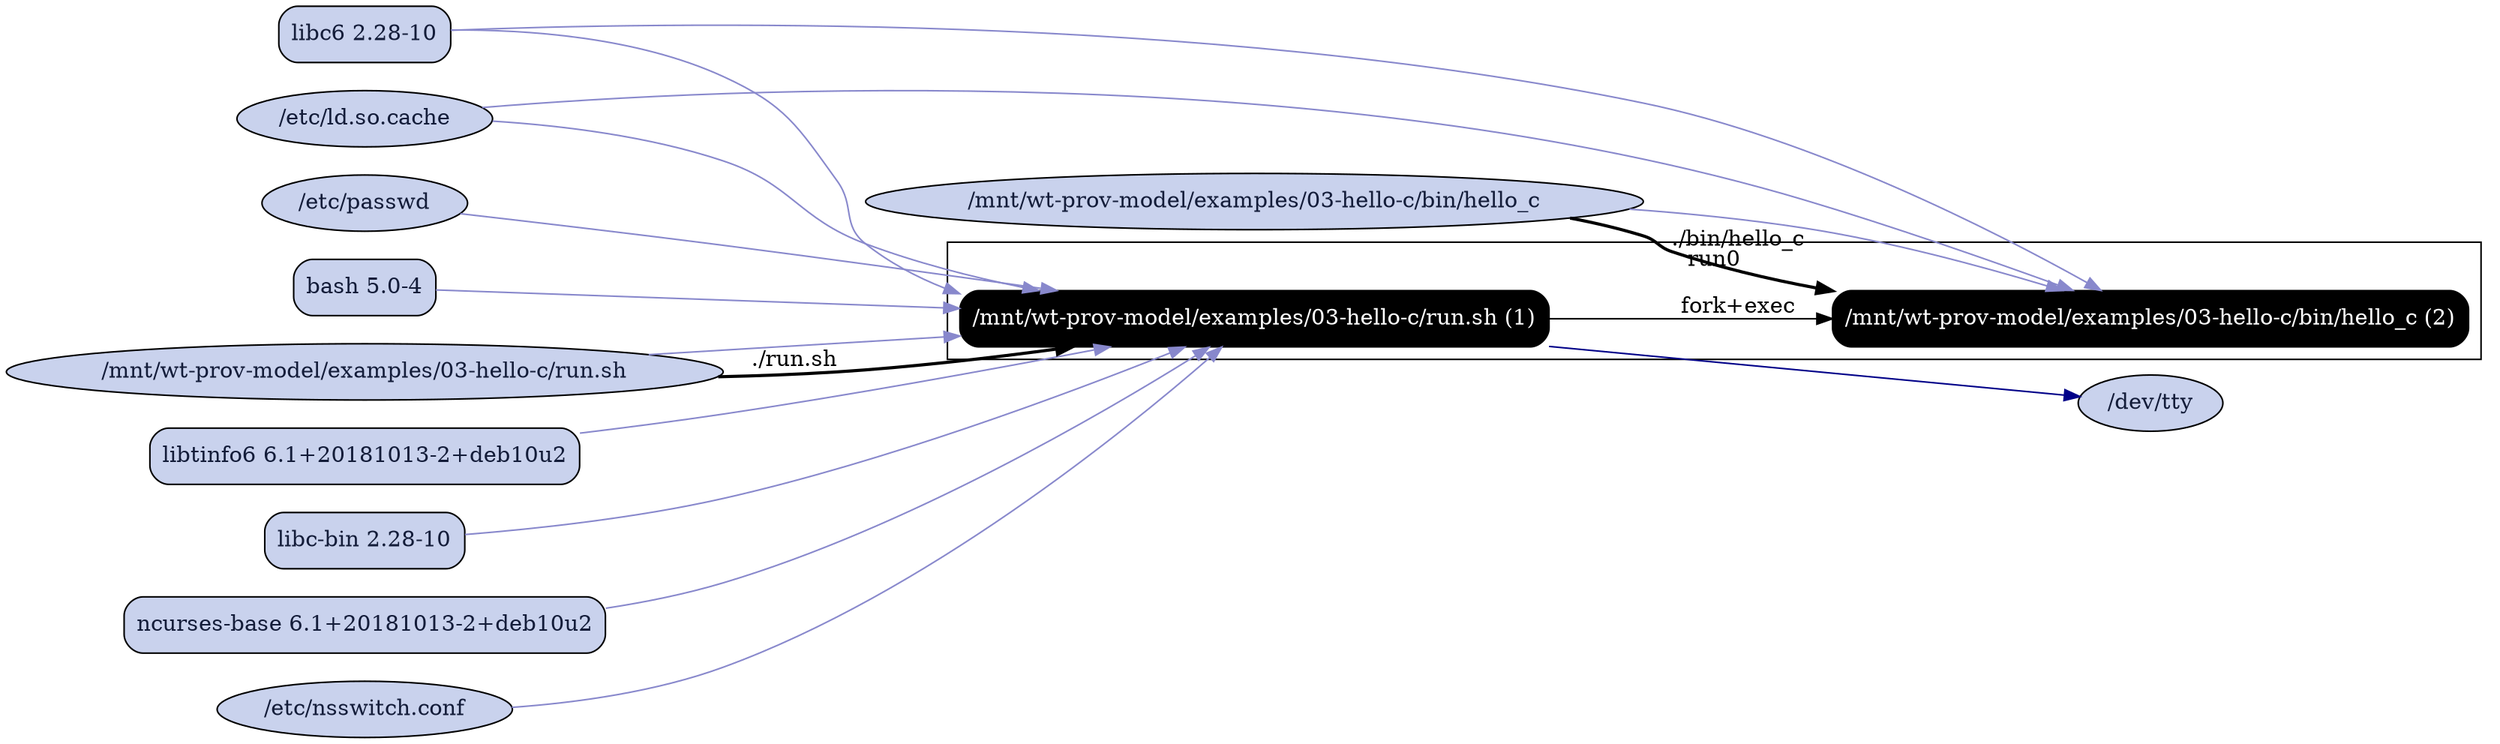 digraph G {
    rankdir=LR;

    /* programs */
    node [shape=box fontcolor=white fillcolor=black style="filled,rounded"];
    subgraph cluster_run0 {
        label="run0";
        prog0 [label="/mnt/wt-prov-model/examples/03-hello-c/run.sh (1)"];
        prog1 [label="/mnt/wt-prov-model/examples/03-hello-c/bin/hello_c (2)"];
        prog0 -> prog1 [label="fork+exec"];
    }

    node [shape=ellipse fontcolor="#131C39" fillcolor="#C9D2ED"];

    /* system packages */
    "pkg bash" [shape=box,label="bash 5.0-4"];
    "pkg libc-bin" [shape=box,label="libc-bin 2.28-10"];
    "pkg libc6" [shape=box,label="libc6 2.28-10"];
    "pkg libtinfo6" [shape=box,label="libtinfo6 6.1+20181013-2+deb10u2"];
    "pkg ncurses-base" [shape=box,label="ncurses-base 6.1+20181013-2+deb10u2"];

    /* other files */
    "/dev/tty";
    "/etc/ld.so.cache";
    "/etc/nsswitch.conf";
    "/etc/passwd";
    "/mnt/wt-prov-model/examples/03-hello-c/bin/hello_c";
    "/mnt/wt-prov-model/examples/03-hello-c/run.sh";

    "/mnt/wt-prov-model/examples/03-hello-c/run.sh" -> prog0 [style=bold, label="./run.sh"];
    "pkg bash" -> prog0 [color="#8888CC"];
    "pkg libc6" -> prog0 [color="#8888CC"];
    "/etc/ld.so.cache" -> prog0 [color="#8888CC"];
    "pkg libtinfo6" -> prog0 [color="#8888CC"];
    prog0 -> "/dev/tty" [color="#000088"];
    "pkg libc-bin" -> prog0 [color="#8888CC"];
    "/etc/nsswitch.conf" -> prog0 [color="#8888CC"];
    "/etc/passwd" -> prog0 [color="#8888CC"];
    "/mnt/wt-prov-model/examples/03-hello-c/run.sh" -> prog0 [color="#8888CC"];
    "/mnt/wt-prov-model/examples/03-hello-c/bin/hello_c" -> prog1 [style=bold, label="./bin/hello_c"];
    "/mnt/wt-prov-model/examples/03-hello-c/bin/hello_c" -> prog1 [color="#8888CC"];
    "pkg libc6" -> prog1 [color="#8888CC"];
    "/etc/ld.so.cache" -> prog1 [color="#8888CC"];
    "pkg ncurses-base" -> prog0 [color="#8888CC"];
}
